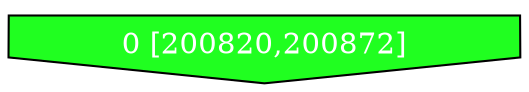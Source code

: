 diGraph libnss3{
	libnss3_0  [style=filled fillcolor="#20FF20" fontcolor="#ffffff" shape=invhouse label="0 [200820,200872]"]


}